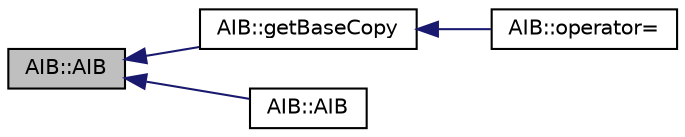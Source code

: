 digraph "AIB::AIB"
{
  edge [fontname="Helvetica",fontsize="10",labelfontname="Helvetica",labelfontsize="10"];
  node [fontname="Helvetica",fontsize="10",shape=record];
  rankdir="LR";
  Node1 [label="AIB::AIB",height=0.2,width=0.4,color="black", fillcolor="grey75", style="filled", fontcolor="black"];
  Node1 -> Node2 [dir="back",color="midnightblue",fontsize="10",style="solid"];
  Node2 [label="AIB::getBaseCopy",height=0.2,width=0.4,color="black", fillcolor="white", style="filled",URL="$class_a_i_b.html#a987107f3d7a04790f84c1e7eeee37575",tooltip="getBaseCopy function, make deep copy of the object/pointer and Return a new std::shared_ptr<BANK> typ..."];
  Node2 -> Node3 [dir="back",color="midnightblue",fontsize="10",style="solid"];
  Node3 [label="AIB::operator=",height=0.2,width=0.4,color="black", fillcolor="white", style="filled",URL="$class_a_i_b.html#a77b6f74ea3ef39cb1ccb916db7a48740"];
  Node1 -> Node4 [dir="back",color="midnightblue",fontsize="10",style="solid"];
  Node4 [label="AIB::AIB",height=0.2,width=0.4,color="black", fillcolor="white", style="filled",URL="$class_a_i_b.html#aa0faccb7aadf423d12bddb2469ff5053"];
}
